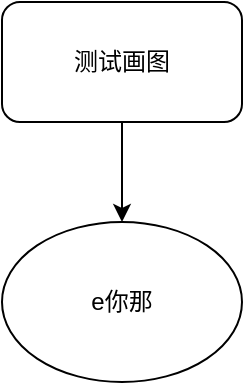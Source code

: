 <mxfile version="21.6.9" type="github">
  <diagram id="C5RBs43oDa-KdzZeNtuy" name="Page-1">
    <mxGraphModel dx="1434" dy="774" grid="1" gridSize="10" guides="1" tooltips="1" connect="1" arrows="1" fold="1" page="1" pageScale="1" pageWidth="827" pageHeight="1169" math="0" shadow="0">
      <root>
        <mxCell id="WIyWlLk6GJQsqaUBKTNV-0" />
        <mxCell id="WIyWlLk6GJQsqaUBKTNV-1" parent="WIyWlLk6GJQsqaUBKTNV-0" />
        <mxCell id="q4w6k0YEV2XFWtSk0r7J-2" value="测试画图" style="rounded=1;whiteSpace=wrap;html=1;" vertex="1" parent="WIyWlLk6GJQsqaUBKTNV-1">
          <mxGeometry x="320" y="70" width="120" height="60" as="geometry" />
        </mxCell>
        <mxCell id="q4w6k0YEV2XFWtSk0r7J-3" value="e你那" style="ellipse;whiteSpace=wrap;html=1;" vertex="1" parent="WIyWlLk6GJQsqaUBKTNV-1">
          <mxGeometry x="320" y="180" width="120" height="80" as="geometry" />
        </mxCell>
        <mxCell id="q4w6k0YEV2XFWtSk0r7J-4" value="" style="endArrow=classic;html=1;rounded=0;exitX=0.5;exitY=1;exitDx=0;exitDy=0;" edge="1" parent="WIyWlLk6GJQsqaUBKTNV-1" source="q4w6k0YEV2XFWtSk0r7J-2" target="q4w6k0YEV2XFWtSk0r7J-3">
          <mxGeometry width="50" height="50" relative="1" as="geometry">
            <mxPoint x="440" y="420" as="sourcePoint" />
            <mxPoint x="440" y="520" as="targetPoint" />
          </mxGeometry>
        </mxCell>
      </root>
    </mxGraphModel>
  </diagram>
</mxfile>
